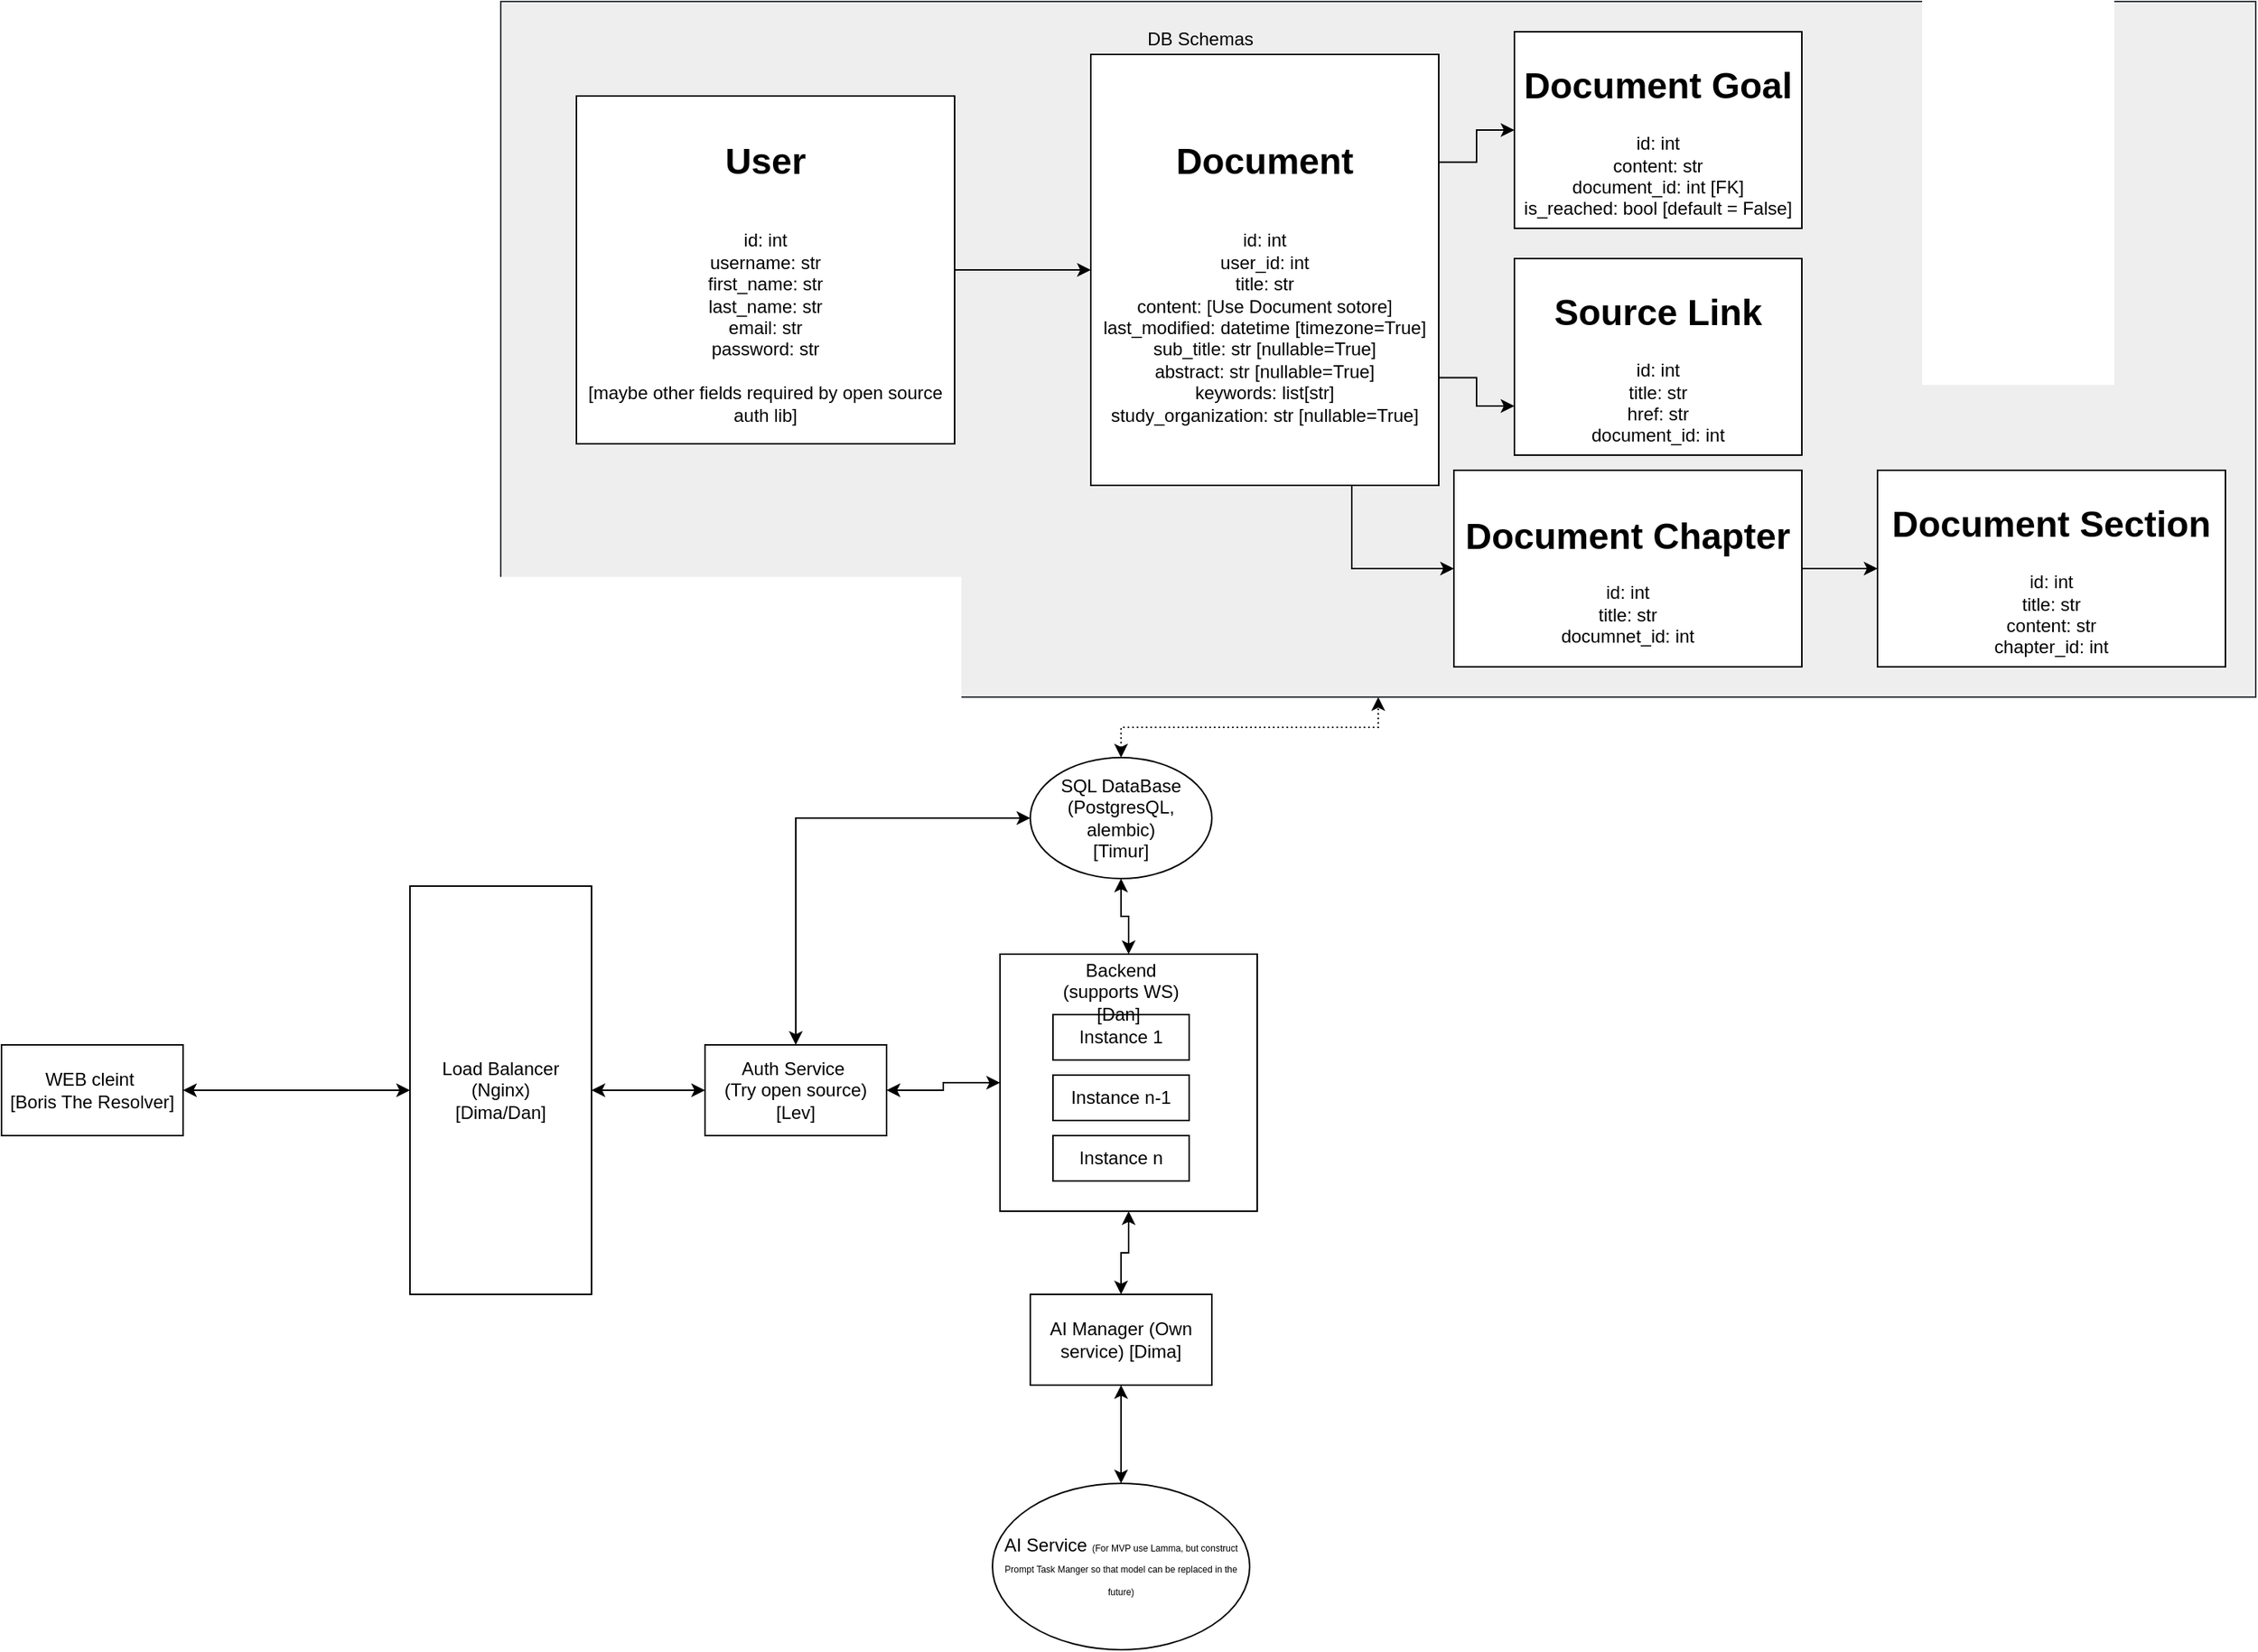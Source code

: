 <mxfile>
    <diagram name="Page-1" id="h3Ih8aylvkIDatr13672">
        <mxGraphModel dx="1975" dy="1725" grid="1" gridSize="10" guides="1" tooltips="1" connect="1" arrows="1" fold="1" page="1" pageScale="1" pageWidth="850" pageHeight="1100" math="0" shadow="0">
            <root>
                <mxCell id="0"/>
                <mxCell id="1" parent="0"/>
                <mxCell id="LrDILUt4F10vicsZ72wK-3" value="AI Service &lt;font style=&quot;font-size: 6px;&quot;&gt;(For MVP use Lamma, but construct Prompt Task Manger so that model can be replaced in the future)&lt;/font&gt;" style="ellipse;whiteSpace=wrap;html=1;" parent="1" vertex="1">
                    <mxGeometry x="555" y="620" width="170" height="110" as="geometry"/>
                </mxCell>
                <mxCell id="LrDILUt4F10vicsZ72wK-13" value="" style="edgeStyle=orthogonalEdgeStyle;rounded=0;orthogonalLoop=1;jettySize=auto;html=1;startArrow=classic;startFill=1;" parent="1" source="LrDILUt4F10vicsZ72wK-4" target="LrDILUt4F10vicsZ72wK-7" edge="1">
                    <mxGeometry relative="1" as="geometry"/>
                </mxCell>
                <mxCell id="LrDILUt4F10vicsZ72wK-4" value="" style="whiteSpace=wrap;html=1;aspect=fixed;" parent="1" vertex="1">
                    <mxGeometry x="560" y="270" width="170" height="170" as="geometry"/>
                </mxCell>
                <mxCell id="LrDILUt4F10vicsZ72wK-15" value="" style="edgeStyle=orthogonalEdgeStyle;rounded=0;orthogonalLoop=1;jettySize=auto;html=1;startArrow=classic;startFill=1;" parent="1" source="LrDILUt4F10vicsZ72wK-6" target="LrDILUt4F10vicsZ72wK-10" edge="1">
                    <mxGeometry relative="1" as="geometry"/>
                </mxCell>
                <mxCell id="LrDILUt4F10vicsZ72wK-6" value="Load Balancer (Nginx)&lt;div&gt;[Dima/Dan]&lt;/div&gt;" style="rounded=0;whiteSpace=wrap;html=1;" parent="1" vertex="1">
                    <mxGeometry x="170" y="225" width="120" height="270" as="geometry"/>
                </mxCell>
                <mxCell id="LrDILUt4F10vicsZ72wK-24" value="" style="edgeStyle=orthogonalEdgeStyle;rounded=0;orthogonalLoop=1;jettySize=auto;html=1;startArrow=classic;startFill=1;dashed=1;dashPattern=1 2;" parent="1" source="LrDILUt4F10vicsZ72wK-7" target="LrDILUt4F10vicsZ72wK-23" edge="1">
                    <mxGeometry relative="1" as="geometry"/>
                </mxCell>
                <mxCell id="LrDILUt4F10vicsZ72wK-7" value="SQL DataBase (PostgresQL, alembic)&lt;div&gt;[Timur]&lt;/div&gt;" style="ellipse;whiteSpace=wrap;html=1;" parent="1" vertex="1">
                    <mxGeometry x="580" y="140" width="120" height="80" as="geometry"/>
                </mxCell>
                <mxCell id="LrDILUt4F10vicsZ72wK-11" value="" style="edgeStyle=orthogonalEdgeStyle;rounded=0;orthogonalLoop=1;jettySize=auto;html=1;startArrow=classic;startFill=1;" parent="1" source="LrDILUt4F10vicsZ72wK-10" target="LrDILUt4F10vicsZ72wK-4" edge="1">
                    <mxGeometry relative="1" as="geometry"/>
                </mxCell>
                <mxCell id="LrDILUt4F10vicsZ72wK-26" style="edgeStyle=orthogonalEdgeStyle;rounded=0;orthogonalLoop=1;jettySize=auto;html=1;exitX=0.5;exitY=0;exitDx=0;exitDy=0;entryX=0;entryY=0.5;entryDx=0;entryDy=0;startArrow=classic;startFill=1;" parent="1" source="LrDILUt4F10vicsZ72wK-10" target="LrDILUt4F10vicsZ72wK-7" edge="1">
                    <mxGeometry relative="1" as="geometry"/>
                </mxCell>
                <mxCell id="LrDILUt4F10vicsZ72wK-10" value="Auth Service&amp;nbsp;&lt;div&gt;(Try open source)&lt;/div&gt;&lt;div&gt;[Lev]&lt;/div&gt;" style="rounded=0;whiteSpace=wrap;html=1;" parent="1" vertex="1">
                    <mxGeometry x="365" y="330" width="120" height="60" as="geometry"/>
                </mxCell>
                <mxCell id="LrDILUt4F10vicsZ72wK-17" style="edgeStyle=orthogonalEdgeStyle;rounded=0;orthogonalLoop=1;jettySize=auto;html=1;exitX=1;exitY=0.5;exitDx=0;exitDy=0;startArrow=classic;startFill=1;" parent="1" source="LrDILUt4F10vicsZ72wK-16" target="LrDILUt4F10vicsZ72wK-6" edge="1">
                    <mxGeometry relative="1" as="geometry"/>
                </mxCell>
                <mxCell id="LrDILUt4F10vicsZ72wK-16" value="WEB cleint&amp;nbsp;&lt;div&gt;[Boris The Resolver]&lt;/div&gt;" style="rounded=0;whiteSpace=wrap;html=1;" parent="1" vertex="1">
                    <mxGeometry x="-100" y="330" width="120" height="60" as="geometry"/>
                </mxCell>
                <mxCell id="LrDILUt4F10vicsZ72wK-21" value="" style="edgeStyle=orthogonalEdgeStyle;rounded=0;orthogonalLoop=1;jettySize=auto;html=1;startArrow=classic;startFill=1;" parent="1" source="LrDILUt4F10vicsZ72wK-19" target="LrDILUt4F10vicsZ72wK-4" edge="1">
                    <mxGeometry relative="1" as="geometry"/>
                </mxCell>
                <mxCell id="LrDILUt4F10vicsZ72wK-22" value="" style="edgeStyle=orthogonalEdgeStyle;rounded=0;orthogonalLoop=1;jettySize=auto;html=1;startArrow=classic;startFill=1;" parent="1" source="LrDILUt4F10vicsZ72wK-19" target="LrDILUt4F10vicsZ72wK-3" edge="1">
                    <mxGeometry relative="1" as="geometry"/>
                </mxCell>
                <mxCell id="LrDILUt4F10vicsZ72wK-19" value="AI Manager (Own service) [Dima]" style="rounded=0;whiteSpace=wrap;html=1;" parent="1" vertex="1">
                    <mxGeometry x="580" y="495" width="120" height="60" as="geometry"/>
                </mxCell>
                <mxCell id="LrDILUt4F10vicsZ72wK-23" value="" style="rounded=0;whiteSpace=wrap;html=1;fillColor=#eeeeee;strokeColor=#36393d;" parent="1" vertex="1">
                    <mxGeometry x="230" y="-360" width="1160" height="460" as="geometry"/>
                </mxCell>
                <mxCell id="LrDILUt4F10vicsZ72wK-35" value="" style="edgeStyle=orthogonalEdgeStyle;rounded=0;orthogonalLoop=1;jettySize=auto;html=1;" parent="1" source="LrDILUt4F10vicsZ72wK-25" target="LrDILUt4F10vicsZ72wK-23" edge="1">
                    <mxGeometry relative="1" as="geometry">
                        <mxPoint x="420" y="-210" as="targetPoint"/>
                        <Array as="points">
                            <mxPoint x="520" y="-220"/>
                            <mxPoint x="520" y="-220"/>
                        </Array>
                    </mxGeometry>
                </mxCell>
                <mxCell id="LrDILUt4F10vicsZ72wK-25" value="&lt;h1&gt;User&lt;/h1&gt;&lt;div&gt;&lt;br&gt;&lt;/div&gt;&lt;div&gt;id: int&lt;/div&gt;&lt;div&gt;username: str&lt;/div&gt;&lt;div&gt;first_name: str&lt;/div&gt;&lt;div&gt;last_name: str&lt;/div&gt;&lt;div&gt;email: str&lt;/div&gt;&lt;div&gt;password: str&lt;/div&gt;&lt;div&gt;&lt;br&gt;&lt;/div&gt;&lt;div&gt;[maybe other fields required by open source auth lib]&lt;/div&gt;" style="rounded=0;whiteSpace=wrap;html=1;" parent="1" vertex="1">
                    <mxGeometry x="280" y="-297.5" width="250" height="230" as="geometry"/>
                </mxCell>
                <mxCell id="LrDILUt4F10vicsZ72wK-27" value="DB Schemas" style="text;html=1;align=center;verticalAlign=middle;whiteSpace=wrap;rounded=0;" parent="1" vertex="1">
                    <mxGeometry x="645" y="-350" width="95" height="30" as="geometry"/>
                </mxCell>
                <mxCell id="LrDILUt4F10vicsZ72wK-41" value="one-to-one" style="edgeStyle=orthogonalEdgeStyle;rounded=0;orthogonalLoop=1;jettySize=auto;html=1;" parent="1" target="LrDILUt4F10vicsZ72wK-40" edge="1">
                    <mxGeometry relative="1" as="geometry">
                        <mxPoint x="721.267" y="-180" as="sourcePoint"/>
                    </mxGeometry>
                </mxCell>
                <mxCell id="LrDILUt4F10vicsZ72wK-36" value="&lt;h1&gt;Document Goal&lt;/h1&gt;&lt;div&gt;id: int&lt;/div&gt;&lt;div&gt;content: str&lt;/div&gt;&lt;div&gt;document_id: int [FK]&lt;/div&gt;&lt;div&gt;is_reached: bool [default = False]&lt;/div&gt;" style="rounded=0;whiteSpace=wrap;html=1;" parent="1" vertex="1">
                    <mxGeometry x="900" y="-340" width="190" height="130" as="geometry"/>
                </mxCell>
                <mxCell id="LmC5ohLQgO_inmb-eVYK-5" style="edgeStyle=orthogonalEdgeStyle;rounded=0;orthogonalLoop=1;jettySize=auto;html=1;exitX=0.75;exitY=1;exitDx=0;exitDy=0;" edge="1" parent="1" source="LrDILUt4F10vicsZ72wK-40" target="OmslUc-zT03USrgJnTiK-8">
                    <mxGeometry relative="1" as="geometry"/>
                </mxCell>
                <mxCell id="LmC5ohLQgO_inmb-eVYK-6" style="edgeStyle=orthogonalEdgeStyle;rounded=0;orthogonalLoop=1;jettySize=auto;html=1;exitX=1;exitY=0.75;exitDx=0;exitDy=0;entryX=0;entryY=0.75;entryDx=0;entryDy=0;" edge="1" parent="1" source="LrDILUt4F10vicsZ72wK-40" target="OmslUc-zT03USrgJnTiK-5">
                    <mxGeometry relative="1" as="geometry"/>
                </mxCell>
                <mxCell id="LmC5ohLQgO_inmb-eVYK-7" style="edgeStyle=orthogonalEdgeStyle;rounded=0;orthogonalLoop=1;jettySize=auto;html=1;exitX=1;exitY=0.25;exitDx=0;exitDy=0;entryX=0;entryY=0.5;entryDx=0;entryDy=0;" edge="1" parent="1" source="LrDILUt4F10vicsZ72wK-40" target="LrDILUt4F10vicsZ72wK-36">
                    <mxGeometry relative="1" as="geometry"/>
                </mxCell>
                <mxCell id="LrDILUt4F10vicsZ72wK-40" value="&lt;h1&gt;Document&lt;/h1&gt;&lt;div&gt;&lt;br&gt;&lt;/div&gt;&lt;div&gt;id: int&lt;/div&gt;&lt;div&gt;user_id: int&lt;/div&gt;&lt;div&gt;title: str&lt;/div&gt;&lt;div&gt;content: [Use Document sotore]&lt;/div&gt;&lt;div&gt;last_modified: datetime [timezone=True]&lt;/div&gt;&lt;div&gt;&lt;div&gt;sub_title: str [nullable=True]&lt;/div&gt;&lt;div&gt;abstract: str&amp;nbsp;&lt;span style=&quot;background-color: transparent; color: light-dark(rgb(0, 0, 0), rgb(255, 255, 255));&quot;&gt;[nullable=True]&lt;/span&gt;&lt;/div&gt;&lt;div&gt;&lt;span style=&quot;background-color: transparent; color: light-dark(rgb(0, 0, 0), rgb(255, 255, 255));&quot;&gt;keywords: list[str]&lt;/span&gt;&lt;/div&gt;&lt;div&gt;study_organization: str&amp;nbsp;&lt;span style=&quot;background-color: transparent; color: light-dark(rgb(0, 0, 0), rgb(255, 255, 255));&quot;&gt;[nullable=True]&lt;/span&gt;&lt;/div&gt;&lt;/div&gt;" style="whiteSpace=wrap;html=1;rounded=0;" parent="1" vertex="1">
                    <mxGeometry x="620" y="-325" width="230" height="285" as="geometry"/>
                </mxCell>
                <mxCell id="OmslUc-zT03USrgJnTiK-1" value="Instance 1" style="rounded=0;whiteSpace=wrap;html=1;" parent="1" vertex="1">
                    <mxGeometry x="595" y="310" width="90" height="30" as="geometry"/>
                </mxCell>
                <mxCell id="OmslUc-zT03USrgJnTiK-2" value="Backend (supports WS)&lt;div&gt;[Dan]&amp;nbsp;&lt;/div&gt;" style="text;html=1;align=center;verticalAlign=middle;whiteSpace=wrap;rounded=0;" parent="1" vertex="1">
                    <mxGeometry x="595" y="280" width="90" height="30" as="geometry"/>
                </mxCell>
                <mxCell id="OmslUc-zT03USrgJnTiK-3" value="Instance n-1" style="rounded=0;whiteSpace=wrap;html=1;" parent="1" vertex="1">
                    <mxGeometry x="595" y="350" width="90" height="30" as="geometry"/>
                </mxCell>
                <mxCell id="OmslUc-zT03USrgJnTiK-4" value="Instance n" style="rounded=0;whiteSpace=wrap;html=1;" parent="1" vertex="1">
                    <mxGeometry x="595" y="390" width="90" height="30" as="geometry"/>
                </mxCell>
                <mxCell id="OmslUc-zT03USrgJnTiK-5" value="&lt;h1&gt;Source Link&lt;/h1&gt;&lt;div&gt;id: int&lt;/div&gt;&lt;div&gt;title: str&lt;/div&gt;&lt;div&gt;href: str&lt;/div&gt;&lt;div&gt;document_id: int&lt;/div&gt;" style="rounded=0;whiteSpace=wrap;html=1;" parent="1" vertex="1">
                    <mxGeometry x="900" y="-190" width="190" height="130" as="geometry"/>
                </mxCell>
                <mxCell id="OmslUc-zT03USrgJnTiK-10" value="" style="edgeStyle=orthogonalEdgeStyle;rounded=0;orthogonalLoop=1;jettySize=auto;html=1;" parent="1" source="OmslUc-zT03USrgJnTiK-8" target="OmslUc-zT03USrgJnTiK-9" edge="1">
                    <mxGeometry relative="1" as="geometry"/>
                </mxCell>
                <mxCell id="OmslUc-zT03USrgJnTiK-8" value="&lt;h1&gt;&lt;span style=&quot;background-color: transparent;&quot;&gt;Document&lt;/span&gt;&amp;nbsp;Chapter&lt;/h1&gt;&lt;div&gt;id: int&lt;/div&gt;&lt;div&gt;title: str&lt;/div&gt;&lt;div&gt;documnet_id: int&lt;/div&gt;" style="rounded=0;whiteSpace=wrap;html=1;" parent="1" vertex="1">
                    <mxGeometry x="860" y="-50" width="230" height="130" as="geometry"/>
                </mxCell>
                <mxCell id="OmslUc-zT03USrgJnTiK-9" value="&lt;h1&gt;Document Section&lt;/h1&gt;&lt;div&gt;id: int&lt;/div&gt;&lt;div&gt;title: str&lt;/div&gt;&lt;div&gt;content: str&lt;/div&gt;&lt;div&gt;chapter_id: int&lt;/div&gt;" style="rounded=0;whiteSpace=wrap;html=1;" parent="1" vertex="1">
                    <mxGeometry x="1140" y="-50" width="230" height="130" as="geometry"/>
                </mxCell>
                <mxCell id="2" value="" style="endArrow=classic;html=1;entryX=0;entryY=0.5;entryDx=0;entryDy=0;exitX=1;exitY=0.5;exitDx=0;exitDy=0;" edge="1" parent="1" source="LrDILUt4F10vicsZ72wK-25" target="LrDILUt4F10vicsZ72wK-40">
                    <mxGeometry width="50" height="50" relative="1" as="geometry">
                        <mxPoint x="500" y="-130" as="sourcePoint"/>
                        <mxPoint x="550" y="-180" as="targetPoint"/>
                    </mxGeometry>
                </mxCell>
            </root>
        </mxGraphModel>
    </diagram>
</mxfile>
